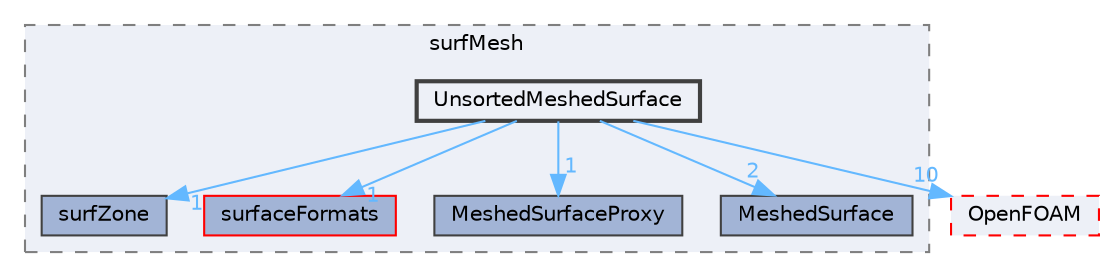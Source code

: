digraph "src/surfMesh/UnsortedMeshedSurface"
{
 // LATEX_PDF_SIZE
  bgcolor="transparent";
  edge [fontname=Helvetica,fontsize=10,labelfontname=Helvetica,labelfontsize=10];
  node [fontname=Helvetica,fontsize=10,shape=box,height=0.2,width=0.4];
  compound=true
  subgraph clusterdir_0a88fe22feb23ce5f078a04a1df67721 {
    graph [ bgcolor="#edf0f7", pencolor="grey50", label="surfMesh", fontname=Helvetica,fontsize=10 style="filled,dashed", URL="dir_0a88fe22feb23ce5f078a04a1df67721.html",tooltip=""]
  dir_367e2591196b309d6036c64a18218666 [label="surfZone", fillcolor="#a2b4d6", color="grey25", style="filled", URL="dir_367e2591196b309d6036c64a18218666.html",tooltip=""];
  dir_3ad8f5f9808d8196d04eb1769c1a10a8 [label="surfaceFormats", fillcolor="#a2b4d6", color="red", style="filled", URL="dir_3ad8f5f9808d8196d04eb1769c1a10a8.html",tooltip=""];
  dir_b2d126e3ab79c2145c7a44de22e5f675 [label="MeshedSurfaceProxy", fillcolor="#a2b4d6", color="grey25", style="filled", URL="dir_b2d126e3ab79c2145c7a44de22e5f675.html",tooltip=""];
  dir_c7b425ce1feba157c3a628060f167f64 [label="MeshedSurface", fillcolor="#a2b4d6", color="grey25", style="filled", URL="dir_c7b425ce1feba157c3a628060f167f64.html",tooltip=""];
  dir_224334990af5761cc26bd2eed4da00bd [label="UnsortedMeshedSurface", fillcolor="#edf0f7", color="grey25", style="filled,bold", URL="dir_224334990af5761cc26bd2eed4da00bd.html",tooltip=""];
  }
  dir_c5473ff19b20e6ec4dfe5c310b3778a8 [label="OpenFOAM", fillcolor="#edf0f7", color="red", style="filled,dashed", URL="dir_c5473ff19b20e6ec4dfe5c310b3778a8.html",tooltip=""];
  dir_224334990af5761cc26bd2eed4da00bd->dir_367e2591196b309d6036c64a18218666 [headlabel="1", labeldistance=1.5 headhref="dir_004229_003893.html" href="dir_004229_003893.html" color="steelblue1" fontcolor="steelblue1"];
  dir_224334990af5761cc26bd2eed4da00bd->dir_3ad8f5f9808d8196d04eb1769c1a10a8 [headlabel="1", labeldistance=1.5 headhref="dir_004229_003841.html" href="dir_004229_003841.html" color="steelblue1" fontcolor="steelblue1"];
  dir_224334990af5761cc26bd2eed4da00bd->dir_b2d126e3ab79c2145c7a44de22e5f675 [headlabel="1", labeldistance=1.5 headhref="dir_004229_002367.html" href="dir_004229_002367.html" color="steelblue1" fontcolor="steelblue1"];
  dir_224334990af5761cc26bd2eed4da00bd->dir_c5473ff19b20e6ec4dfe5c310b3778a8 [headlabel="10", labeldistance=1.5 headhref="dir_004229_002695.html" href="dir_004229_002695.html" color="steelblue1" fontcolor="steelblue1"];
  dir_224334990af5761cc26bd2eed4da00bd->dir_c7b425ce1feba157c3a628060f167f64 [headlabel="2", labeldistance=1.5 headhref="dir_004229_002365.html" href="dir_004229_002365.html" color="steelblue1" fontcolor="steelblue1"];
}
